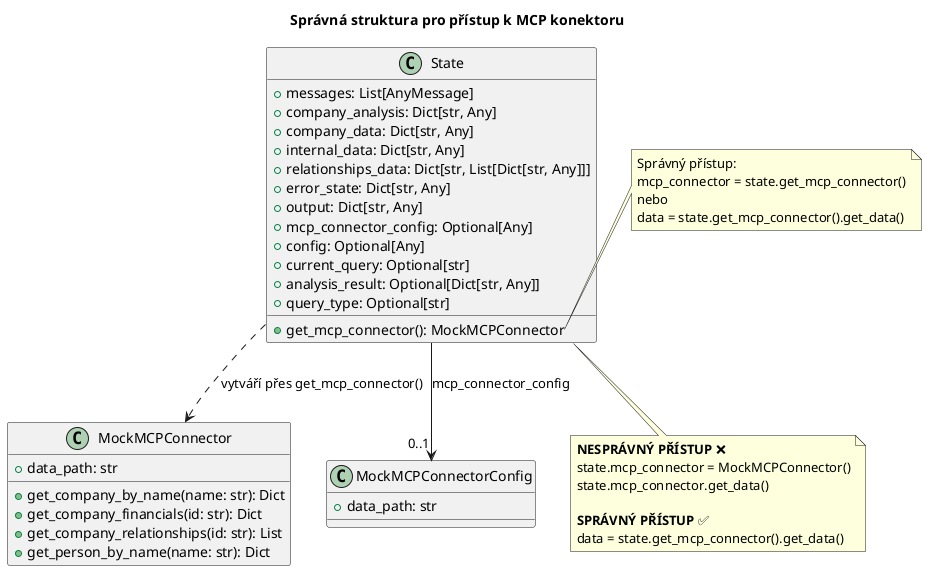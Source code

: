 @startuml "State-MCP-Connector-Structure"
title Správná struktura pro přístup k MCP konektoru

class State {
  +messages: List[AnyMessage]
  +company_analysis: Dict[str, Any]
  +company_data: Dict[str, Any]
  +internal_data: Dict[str, Any]
  +relationships_data: Dict[str, List[Dict[str, Any]]]
  +error_state: Dict[str, Any]
  +output: Dict[str, Any]
  +mcp_connector_config: Optional[Any]
  +config: Optional[Any]
  +current_query: Optional[str]
  +analysis_result: Optional[Dict[str, Any]]
  +query_type: Optional[str]
  +get_mcp_connector(): MockMCPConnector
}

class MockMCPConnector {
  +data_path: str
  +get_company_by_name(name: str): Dict
  +get_company_financials(id: str): Dict
  +get_company_relationships(id: str): List
  +get_person_by_name(name: str): Dict
}

class MockMCPConnectorConfig {
  +data_path: str
}

State --> "0..1" MockMCPConnectorConfig : mcp_connector_config
State ..> MockMCPConnector : vytváří přes get_mcp_connector()

note right of State::get_mcp_connector
  Správný přístup:
  mcp_connector = state.get_mcp_connector()
  nebo
  data = state.get_mcp_connector().get_data()
end note

note bottom of State
  **NESPRÁVNÝ PŘÍSTUP** ❌
  state.mcp_connector = MockMCPConnector()
  state.mcp_connector.get_data()
  
  **SPRÁVNÝ PŘÍSTUP** ✅
  data = state.get_mcp_connector().get_data()
end note

@enduml
